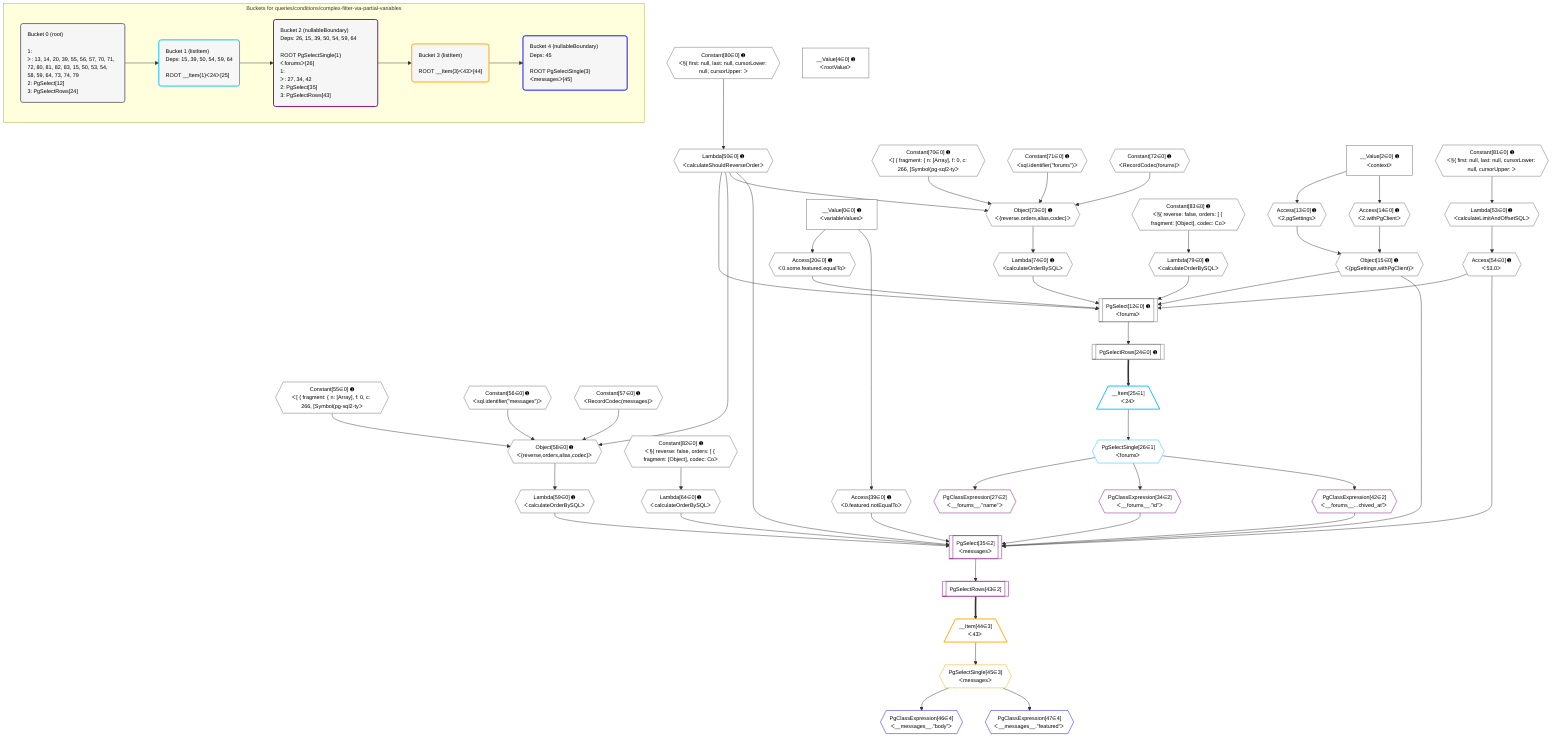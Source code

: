%%{init: {'themeVariables': { 'fontSize': '12px'}}}%%
graph TD
    classDef path fill:#eee,stroke:#000,color:#000
    classDef plan fill:#fff,stroke-width:1px,color:#000
    classDef itemplan fill:#fff,stroke-width:2px,color:#000
    classDef unbatchedplan fill:#dff,stroke-width:1px,color:#000
    classDef sideeffectplan fill:#fcc,stroke-width:2px,color:#000
    classDef bucket fill:#f6f6f6,color:#000,stroke-width:2px,text-align:left


    %% plan dependencies
    PgSelect12[["PgSelect[12∈0] ➊<br />ᐸforumsᐳ"]]:::plan
    Object15{{"Object[15∈0] ➊<br />ᐸ{pgSettings,withPgClient}ᐳ"}}:::plan
    Access20{{"Access[20∈0] ➊<br />ᐸ0.some.featured.equalToᐳ"}}:::plan
    Lambda50{{"Lambda[50∈0] ➊<br />ᐸcalculateShouldReverseOrderᐳ"}}:::plan
    Access54{{"Access[54∈0] ➊<br />ᐸ53.0ᐳ"}}:::plan
    Lambda74{{"Lambda[74∈0] ➊<br />ᐸcalculateOrderBySQLᐳ"}}:::plan
    Lambda79{{"Lambda[79∈0] ➊<br />ᐸcalculateOrderBySQLᐳ"}}:::plan
    Object15 & Access20 & Lambda50 & Access54 & Lambda74 & Lambda79 --> PgSelect12
    Object58{{"Object[58∈0] ➊<br />ᐸ{reverse,orders,alias,codec}ᐳ"}}:::plan
    Constant55{{"Constant[55∈0] ➊<br />ᐸ[ { fragment: { n: [Array], f: 0, c: 266, [Symbol(pg-sql2-tyᐳ"}}:::plan
    Constant56{{"Constant[56∈0] ➊<br />ᐸsql.identifier(”messages”)ᐳ"}}:::plan
    Constant57{{"Constant[57∈0] ➊<br />ᐸRecordCodec(messages)ᐳ"}}:::plan
    Lambda50 & Constant55 & Constant56 & Constant57 --> Object58
    Object73{{"Object[73∈0] ➊<br />ᐸ{reverse,orders,alias,codec}ᐳ"}}:::plan
    Constant70{{"Constant[70∈0] ➊<br />ᐸ[ { fragment: { n: [Array], f: 0, c: 266, [Symbol(pg-sql2-tyᐳ"}}:::plan
    Constant71{{"Constant[71∈0] ➊<br />ᐸsql.identifier(”forums”)ᐳ"}}:::plan
    Constant72{{"Constant[72∈0] ➊<br />ᐸRecordCodec(forums)ᐳ"}}:::plan
    Lambda50 & Constant70 & Constant71 & Constant72 --> Object73
    Access13{{"Access[13∈0] ➊<br />ᐸ2.pgSettingsᐳ"}}:::plan
    Access14{{"Access[14∈0] ➊<br />ᐸ2.withPgClientᐳ"}}:::plan
    Access13 & Access14 --> Object15
    __Value2["__Value[2∈0] ➊<br />ᐸcontextᐳ"]:::plan
    __Value2 --> Access13
    __Value2 --> Access14
    __Value0["__Value[0∈0] ➊<br />ᐸvariableValuesᐳ"]:::plan
    __Value0 --> Access20
    PgSelectRows24[["PgSelectRows[24∈0] ➊"]]:::plan
    PgSelect12 --> PgSelectRows24
    Access39{{"Access[39∈0] ➊<br />ᐸ0.featured.notEqualToᐳ"}}:::plan
    __Value0 --> Access39
    Constant80{{"Constant[80∈0] ➊<br />ᐸ§{ first: null, last: null, cursorLower: null, cursorUpper: ᐳ"}}:::plan
    Constant80 --> Lambda50
    Lambda53{{"Lambda[53∈0] ➊<br />ᐸcalculateLimitAndOffsetSQLᐳ"}}:::plan
    Constant81{{"Constant[81∈0] ➊<br />ᐸ§{ first: null, last: null, cursorLower: null, cursorUpper: ᐳ"}}:::plan
    Constant81 --> Lambda53
    Lambda53 --> Access54
    Lambda59{{"Lambda[59∈0] ➊<br />ᐸcalculateOrderBySQLᐳ"}}:::plan
    Object58 --> Lambda59
    Lambda64{{"Lambda[64∈0] ➊<br />ᐸcalculateOrderBySQLᐳ"}}:::plan
    Constant82{{"Constant[82∈0] ➊<br />ᐸ§{ reverse: false, orders: [ { fragment: [Object], codec: Coᐳ"}}:::plan
    Constant82 --> Lambda64
    Object73 --> Lambda74
    Constant83{{"Constant[83∈0] ➊<br />ᐸ§{ reverse: false, orders: [ { fragment: [Object], codec: Coᐳ"}}:::plan
    Constant83 --> Lambda79
    __Value4["__Value[4∈0] ➊<br />ᐸrootValueᐳ"]:::plan
    __Item25[/"__Item[25∈1]<br />ᐸ24ᐳ"\]:::itemplan
    PgSelectRows24 ==> __Item25
    PgSelectSingle26{{"PgSelectSingle[26∈1]<br />ᐸforumsᐳ"}}:::plan
    __Item25 --> PgSelectSingle26
    PgSelect35[["PgSelect[35∈2]<br />ᐸmessagesᐳ"]]:::plan
    PgClassExpression34{{"PgClassExpression[34∈2]<br />ᐸ__forums__.”id”ᐳ"}}:::plan
    PgClassExpression42{{"PgClassExpression[42∈2]<br />ᐸ__forums__...chived_at”ᐳ"}}:::plan
    Object15 & PgClassExpression34 & Access39 & PgClassExpression42 & Lambda50 & Access54 & Lambda59 & Lambda64 --> PgSelect35
    PgClassExpression27{{"PgClassExpression[27∈2]<br />ᐸ__forums__.”name”ᐳ"}}:::plan
    PgSelectSingle26 --> PgClassExpression27
    PgSelectSingle26 --> PgClassExpression34
    PgSelectSingle26 --> PgClassExpression42
    PgSelectRows43[["PgSelectRows[43∈2]"]]:::plan
    PgSelect35 --> PgSelectRows43
    __Item44[/"__Item[44∈3]<br />ᐸ43ᐳ"\]:::itemplan
    PgSelectRows43 ==> __Item44
    PgSelectSingle45{{"PgSelectSingle[45∈3]<br />ᐸmessagesᐳ"}}:::plan
    __Item44 --> PgSelectSingle45
    PgClassExpression46{{"PgClassExpression[46∈4]<br />ᐸ__messages__.”body”ᐳ"}}:::plan
    PgSelectSingle45 --> PgClassExpression46
    PgClassExpression47{{"PgClassExpression[47∈4]<br />ᐸ__messages__.”featured”ᐳ"}}:::plan
    PgSelectSingle45 --> PgClassExpression47

    %% define steps

    subgraph "Buckets for queries/conditions/complex-filter-via-partial-variables"
    Bucket0("Bucket 0 (root)<br /><br />1: <br />ᐳ: 13, 14, 20, 39, 55, 56, 57, 70, 71, 72, 80, 81, 82, 83, 15, 50, 53, 54, 58, 59, 64, 73, 74, 79<br />2: PgSelect[12]<br />3: PgSelectRows[24]"):::bucket
    classDef bucket0 stroke:#696969
    class Bucket0,__Value0,__Value2,__Value4,PgSelect12,Access13,Access14,Object15,Access20,PgSelectRows24,Access39,Lambda50,Lambda53,Access54,Constant55,Constant56,Constant57,Object58,Lambda59,Lambda64,Constant70,Constant71,Constant72,Object73,Lambda74,Lambda79,Constant80,Constant81,Constant82,Constant83 bucket0
    Bucket1("Bucket 1 (listItem)<br />Deps: 15, 39, 50, 54, 59, 64<br /><br />ROOT __Item{1}ᐸ24ᐳ[25]"):::bucket
    classDef bucket1 stroke:#00bfff
    class Bucket1,__Item25,PgSelectSingle26 bucket1
    Bucket2("Bucket 2 (nullableBoundary)<br />Deps: 26, 15, 39, 50, 54, 59, 64<br /><br />ROOT PgSelectSingle{1}ᐸforumsᐳ[26]<br />1: <br />ᐳ: 27, 34, 42<br />2: PgSelect[35]<br />3: PgSelectRows[43]"):::bucket
    classDef bucket2 stroke:#7f007f
    class Bucket2,PgClassExpression27,PgClassExpression34,PgSelect35,PgClassExpression42,PgSelectRows43 bucket2
    Bucket3("Bucket 3 (listItem)<br /><br />ROOT __Item{3}ᐸ43ᐳ[44]"):::bucket
    classDef bucket3 stroke:#ffa500
    class Bucket3,__Item44,PgSelectSingle45 bucket3
    Bucket4("Bucket 4 (nullableBoundary)<br />Deps: 45<br /><br />ROOT PgSelectSingle{3}ᐸmessagesᐳ[45]"):::bucket
    classDef bucket4 stroke:#0000ff
    class Bucket4,PgClassExpression46,PgClassExpression47 bucket4
    Bucket0 --> Bucket1
    Bucket1 --> Bucket2
    Bucket2 --> Bucket3
    Bucket3 --> Bucket4
    end